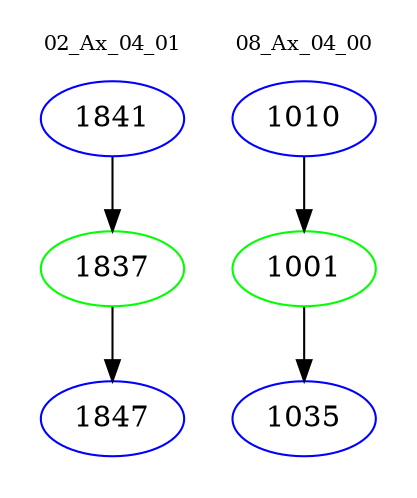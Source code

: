 digraph{
subgraph cluster_0 {
color = white
label = "02_Ax_04_01";
fontsize=10;
T0_1841 [label="1841", color="blue"]
T0_1841 -> T0_1837 [color="black"]
T0_1837 [label="1837", color="green"]
T0_1837 -> T0_1847 [color="black"]
T0_1847 [label="1847", color="blue"]
}
subgraph cluster_1 {
color = white
label = "08_Ax_04_00";
fontsize=10;
T1_1010 [label="1010", color="blue"]
T1_1010 -> T1_1001 [color="black"]
T1_1001 [label="1001", color="green"]
T1_1001 -> T1_1035 [color="black"]
T1_1035 [label="1035", color="blue"]
}
}
